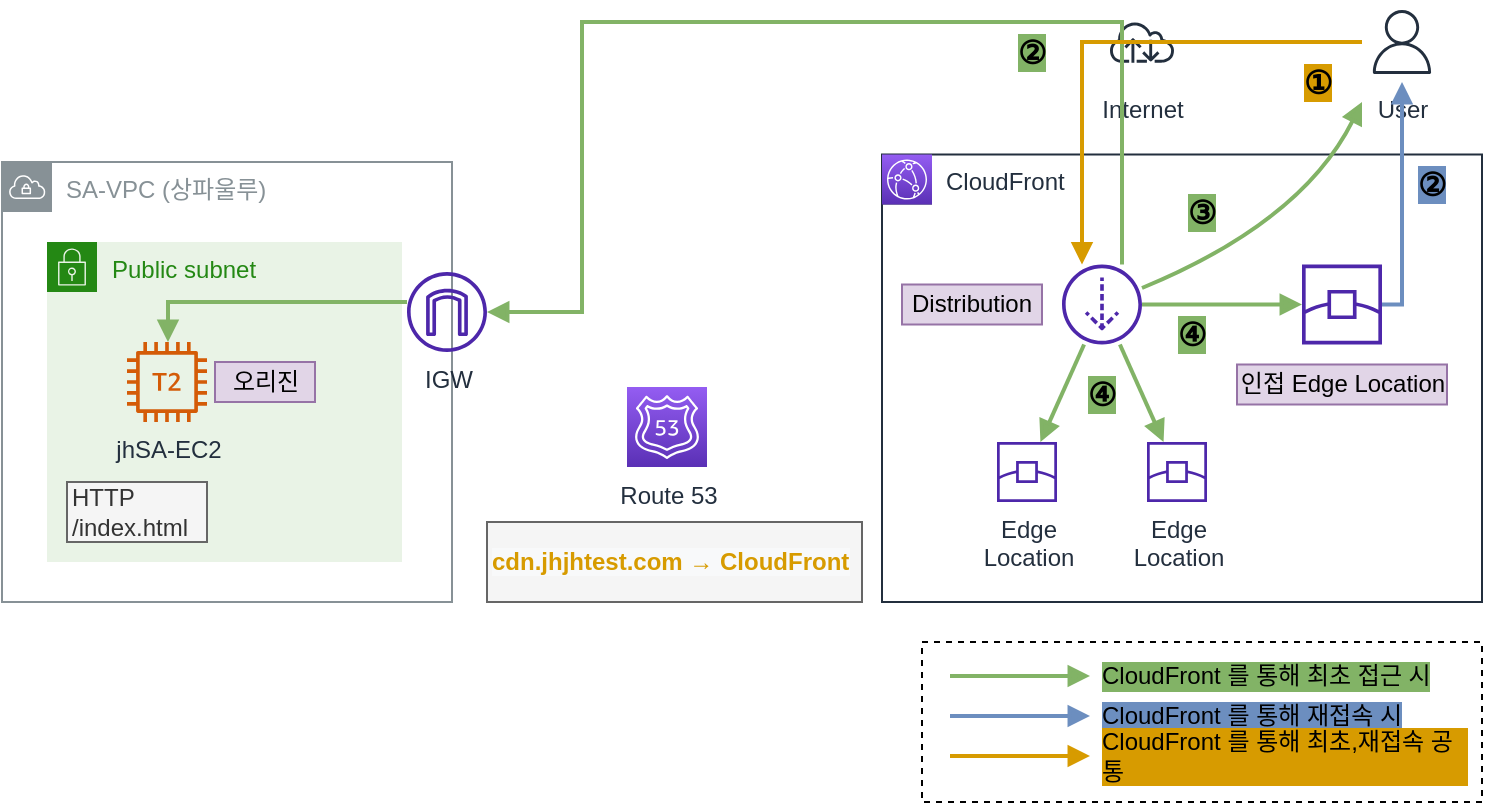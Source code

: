 <mxfile version="20.6.2" type="device"><diagram id="4AltwW_HeMQ4KG0JovN9" name="페이지-1"><mxGraphModel dx="972" dy="892" grid="1" gridSize="10" guides="1" tooltips="1" connect="1" arrows="1" fold="1" page="1" pageScale="1" pageWidth="827" pageHeight="1169" math="0" shadow="0"><root><mxCell id="0"/><mxCell id="1" parent="0"/><mxCell id="DAeAF4lkeW4bf07sI3j--1" value="SA-VPC (상파울루)" style="sketch=0;outlineConnect=0;gradientColor=none;html=1;whiteSpace=wrap;fontSize=12;fontStyle=0;shape=mxgraph.aws4.group;grIcon=mxgraph.aws4.group_vpc;strokeColor=#879196;fillColor=none;verticalAlign=top;align=left;spacingLeft=30;fontColor=#879196;dashed=0;" parent="1" vertex="1"><mxGeometry x="40" y="140" width="225" height="220" as="geometry"/></mxCell><mxCell id="DAeAF4lkeW4bf07sI3j--2" value="Public subnet" style="points=[[0,0],[0.25,0],[0.5,0],[0.75,0],[1,0],[1,0.25],[1,0.5],[1,0.75],[1,1],[0.75,1],[0.5,1],[0.25,1],[0,1],[0,0.75],[0,0.5],[0,0.25]];outlineConnect=0;gradientColor=none;html=1;whiteSpace=wrap;fontSize=12;fontStyle=0;container=1;pointerEvents=0;collapsible=0;recursiveResize=0;shape=mxgraph.aws4.group;grIcon=mxgraph.aws4.group_security_group;grStroke=0;strokeColor=#248814;fillColor=#E9F3E6;verticalAlign=top;align=left;spacingLeft=30;fontColor=#248814;dashed=0;" parent="1" vertex="1"><mxGeometry x="62.5" y="180" width="177.5" height="160" as="geometry"/></mxCell><mxCell id="DAeAF4lkeW4bf07sI3j--3" value="jhSA-EC2" style="sketch=0;outlineConnect=0;fontColor=#232F3E;gradientColor=none;fillColor=#D45B07;strokeColor=none;dashed=0;verticalLabelPosition=bottom;verticalAlign=top;align=center;html=1;fontSize=12;fontStyle=0;aspect=fixed;pointerEvents=1;shape=mxgraph.aws4.t2_instance;" parent="1" vertex="1"><mxGeometry x="102.5" y="230" width="40" height="40" as="geometry"/></mxCell><mxCell id="DAeAF4lkeW4bf07sI3j--4" value="HTTP&lt;br&gt;&lt;div style=&quot;&quot;&gt;&lt;span style=&quot;background-color: initial;&quot;&gt;/index.html&lt;/span&gt;&lt;/div&gt;" style="text;html=1;strokeColor=#666666;fillColor=#f5f5f5;align=left;verticalAlign=middle;whiteSpace=wrap;rounded=0;fontSize=12;fontColor=#333333;" parent="1" vertex="1"><mxGeometry x="72.5" y="300" width="70" height="30" as="geometry"/></mxCell><mxCell id="DAeAF4lkeW4bf07sI3j--5" value="오리진" style="text;html=1;strokeColor=#9673a6;fillColor=#e1d5e7;align=center;verticalAlign=middle;whiteSpace=wrap;rounded=0;" parent="1" vertex="1"><mxGeometry x="146.5" y="240" width="50" height="20" as="geometry"/></mxCell><mxCell id="DAeAF4lkeW4bf07sI3j--7" style="edgeStyle=orthogonalEdgeStyle;rounded=0;orthogonalLoop=1;jettySize=auto;html=1;strokeWidth=2;endArrow=block;endFill=1;fillColor=#d5e8d4;strokeColor=#82b366;" parent="1" source="DAeAF4lkeW4bf07sI3j--8" target="DAeAF4lkeW4bf07sI3j--3" edge="1"><mxGeometry relative="1" as="geometry"><Array as="points"><mxPoint x="123" y="210"/></Array></mxGeometry></mxCell><mxCell id="DAeAF4lkeW4bf07sI3j--8" value="IGW" style="sketch=0;outlineConnect=0;fontColor=#232F3E;gradientColor=none;fillColor=#4D27AA;strokeColor=none;dashed=0;verticalLabelPosition=bottom;verticalAlign=top;align=center;html=1;fontSize=12;fontStyle=0;aspect=fixed;pointerEvents=1;shape=mxgraph.aws4.internet_gateway;" parent="1" vertex="1"><mxGeometry x="242.5" y="195" width="40" height="40" as="geometry"/></mxCell><mxCell id="DAeAF4lkeW4bf07sI3j--9" value="Route 53" style="sketch=0;points=[[0,0,0],[0.25,0,0],[0.5,0,0],[0.75,0,0],[1,0,0],[0,1,0],[0.25,1,0],[0.5,1,0],[0.75,1,0],[1,1,0],[0,0.25,0],[0,0.5,0],[0,0.75,0],[1,0.25,0],[1,0.5,0],[1,0.75,0]];outlineConnect=0;fontColor=#232F3E;gradientColor=#945DF2;gradientDirection=north;fillColor=#5A30B5;strokeColor=#ffffff;dashed=0;verticalLabelPosition=bottom;verticalAlign=top;align=center;html=1;fontSize=12;fontStyle=0;aspect=fixed;shape=mxgraph.aws4.resourceIcon;resIcon=mxgraph.aws4.route_53;" parent="1" vertex="1"><mxGeometry x="352.5" y="252.5" width="40" height="40" as="geometry"/></mxCell><mxCell id="DAeAF4lkeW4bf07sI3j--10" value="&lt;span style=&quot;font-family: Helvetica; font-size: 12px; font-style: normal; font-variant-ligatures: normal; font-variant-caps: normal; letter-spacing: normal; orphans: 2; text-indent: 0px; text-transform: none; widows: 2; word-spacing: 0px; -webkit-text-stroke-width: 0px; background-color: rgb(248, 249, 250); text-decoration-thickness: initial; text-decoration-style: initial; text-decoration-color: initial; float: none; display: inline !important;&quot;&gt;&lt;b style=&quot;&quot;&gt;&lt;font color=&quot;#d79b00&quot;&gt;cdn.jhjhtest.com → CloudFront&lt;/font&gt;&lt;/b&gt;&lt;/span&gt;" style="text;html=1;strokeColor=#666666;fillColor=#f5f5f5;align=left;verticalAlign=middle;whiteSpace=wrap;rounded=0;fontColor=#333333;" parent="1" vertex="1"><mxGeometry x="282.5" y="320" width="187.5" height="40" as="geometry"/></mxCell><mxCell id="DAeAF4lkeW4bf07sI3j--11" value="CloudFront" style="points=[[0,0],[0.25,0],[0.5,0],[0.75,0],[1,0],[1,0.25],[1,0.5],[1,0.75],[1,1],[0.75,1],[0.5,1],[0.25,1],[0,1],[0,0.75],[0,0.5],[0,0.25]];outlineConnect=0;gradientColor=none;html=1;whiteSpace=wrap;fontSize=12;fontStyle=0;container=1;pointerEvents=0;collapsible=0;recursiveResize=0;shape=mxgraph.aws4.group;grIcon=mxgraph.aws4.group_aws_cloud_alt;strokeColor=#232F3E;fillColor=none;verticalAlign=top;align=left;spacingLeft=30;fontColor=#232F3E;dashed=0;" parent="1" vertex="1"><mxGeometry x="480" y="136.25" width="300" height="223.75" as="geometry"/></mxCell><mxCell id="DAeAF4lkeW4bf07sI3j--12" value="" style="sketch=0;points=[[0,0,0],[0.25,0,0],[0.5,0,0],[0.75,0,0],[1,0,0],[0,1,0],[0.25,1,0],[0.5,1,0],[0.75,1,0],[1,1,0],[0,0.25,0],[0,0.5,0],[0,0.75,0],[1,0.25,0],[1,0.5,0],[1,0.75,0]];outlineConnect=0;fontColor=#232F3E;gradientColor=#945DF2;gradientDirection=north;fillColor=#5A30B5;strokeColor=#ffffff;dashed=0;verticalLabelPosition=bottom;verticalAlign=top;align=center;html=1;fontSize=12;fontStyle=0;aspect=fixed;shape=mxgraph.aws4.resourceIcon;resIcon=mxgraph.aws4.cloudfront;" parent="DAeAF4lkeW4bf07sI3j--11" vertex="1"><mxGeometry width="25" height="25" as="geometry"/></mxCell><mxCell id="DAeAF4lkeW4bf07sI3j--13" style="edgeStyle=orthogonalEdgeStyle;rounded=0;orthogonalLoop=1;jettySize=auto;html=1;strokeWidth=2;endArrow=block;endFill=1;fillColor=#d5e8d4;strokeColor=#82b366;" parent="DAeAF4lkeW4bf07sI3j--11" source="DAeAF4lkeW4bf07sI3j--14" target="DAeAF4lkeW4bf07sI3j--16" edge="1"><mxGeometry relative="1" as="geometry"/></mxCell><mxCell id="DAeAF4lkeW4bf07sI3j--14" value="" style="sketch=0;outlineConnect=0;fontColor=#232F3E;gradientColor=none;fillColor=#4D27AA;strokeColor=none;dashed=0;verticalLabelPosition=bottom;verticalAlign=top;align=center;html=1;fontSize=12;fontStyle=0;aspect=fixed;pointerEvents=1;shape=mxgraph.aws4.download_distribution;" parent="DAeAF4lkeW4bf07sI3j--11" vertex="1"><mxGeometry x="90" y="55" width="40" height="40" as="geometry"/></mxCell><mxCell id="DAeAF4lkeW4bf07sI3j--15" value="Distribution" style="text;html=1;strokeColor=#9673a6;fillColor=#e1d5e7;align=center;verticalAlign=middle;whiteSpace=wrap;rounded=0;" parent="DAeAF4lkeW4bf07sI3j--11" vertex="1"><mxGeometry x="10" y="65" width="70" height="20" as="geometry"/></mxCell><mxCell id="DAeAF4lkeW4bf07sI3j--16" value="" style="sketch=0;outlineConnect=0;fontColor=#232F3E;gradientColor=none;fillColor=#4D27AA;strokeColor=none;dashed=0;verticalLabelPosition=bottom;verticalAlign=top;align=center;html=1;fontSize=12;fontStyle=0;aspect=fixed;pointerEvents=1;shape=mxgraph.aws4.edge_location;" parent="DAeAF4lkeW4bf07sI3j--11" vertex="1"><mxGeometry x="210" y="55" width="40" height="40" as="geometry"/></mxCell><mxCell id="DAeAF4lkeW4bf07sI3j--17" value="인접 Edge Location" style="text;html=1;strokeColor=#9673a6;fillColor=#e1d5e7;align=center;verticalAlign=middle;whiteSpace=wrap;rounded=0;" parent="DAeAF4lkeW4bf07sI3j--11" vertex="1"><mxGeometry x="177.5" y="105" width="105" height="20" as="geometry"/></mxCell><mxCell id="DAeAF4lkeW4bf07sI3j--18" value="Edge&lt;br&gt;Location" style="sketch=0;outlineConnect=0;fontColor=#232F3E;gradientColor=none;fillColor=#4D27AA;strokeColor=none;dashed=0;verticalLabelPosition=bottom;verticalAlign=top;align=center;html=1;fontSize=12;fontStyle=0;aspect=fixed;pointerEvents=1;shape=mxgraph.aws4.edge_location;" parent="DAeAF4lkeW4bf07sI3j--11" vertex="1"><mxGeometry x="57.5" y="143.75" width="30" height="30" as="geometry"/></mxCell><mxCell id="DAeAF4lkeW4bf07sI3j--19" value="Edge&lt;br&gt;Location" style="sketch=0;outlineConnect=0;fontColor=#232F3E;gradientColor=none;fillColor=#4D27AA;strokeColor=none;dashed=0;verticalLabelPosition=bottom;verticalAlign=top;align=center;html=1;fontSize=12;fontStyle=0;aspect=fixed;pointerEvents=1;shape=mxgraph.aws4.edge_location;" parent="DAeAF4lkeW4bf07sI3j--11" vertex="1"><mxGeometry x="132.5" y="143.75" width="30" height="30" as="geometry"/></mxCell><mxCell id="DAeAF4lkeW4bf07sI3j--20" value="" style="endArrow=block;html=1;rounded=0;strokeWidth=2;fillColor=#d5e8d4;strokeColor=#82b366;endFill=1;" parent="DAeAF4lkeW4bf07sI3j--11" source="DAeAF4lkeW4bf07sI3j--14" target="DAeAF4lkeW4bf07sI3j--18" edge="1"><mxGeometry width="50" height="50" relative="1" as="geometry"><mxPoint x="-80" y="143.75" as="sourcePoint"/><mxPoint x="-30" y="93.75" as="targetPoint"/></mxGeometry></mxCell><mxCell id="DAeAF4lkeW4bf07sI3j--21" value="" style="endArrow=block;html=1;rounded=0;strokeWidth=2;endFill=1;fillColor=#d5e8d4;strokeColor=#82b366;" parent="DAeAF4lkeW4bf07sI3j--11" source="DAeAF4lkeW4bf07sI3j--14" target="DAeAF4lkeW4bf07sI3j--19" edge="1"><mxGeometry width="50" height="50" relative="1" as="geometry"><mxPoint x="-30" y="325.75" as="sourcePoint"/><mxPoint x="20" y="275.75" as="targetPoint"/></mxGeometry></mxCell><mxCell id="DAeAF4lkeW4bf07sI3j--22" value="③" style="text;html=1;strokeColor=none;fillColor=none;align=center;verticalAlign=middle;whiteSpace=wrap;rounded=0;fontSize=16;labelBackgroundColor=#82B366;fontStyle=1" parent="DAeAF4lkeW4bf07sI3j--11" vertex="1"><mxGeometry x="140" y="13.75" width="40" height="30" as="geometry"/></mxCell><mxCell id="DAeAF4lkeW4bf07sI3j--23" value="④" style="text;html=1;strokeColor=none;fillColor=none;align=center;verticalAlign=middle;whiteSpace=wrap;rounded=0;labelBackgroundColor=#82B366;fontSize=16;fontStyle=1" parent="DAeAF4lkeW4bf07sI3j--11" vertex="1"><mxGeometry x="140" y="75" width="30" height="30" as="geometry"/></mxCell><mxCell id="DAeAF4lkeW4bf07sI3j--24" value="④" style="text;html=1;strokeColor=none;fillColor=none;align=center;verticalAlign=middle;whiteSpace=wrap;rounded=0;labelBackgroundColor=#82B366;fontSize=16;fontStyle=1" parent="DAeAF4lkeW4bf07sI3j--11" vertex="1"><mxGeometry x="95" y="105" width="30" height="30" as="geometry"/></mxCell><mxCell id="DAeAF4lkeW4bf07sI3j--25" value="②" style="text;html=1;strokeColor=none;fillColor=none;align=center;verticalAlign=middle;whiteSpace=wrap;rounded=0;labelBackgroundColor=#6C8EBF;fontSize=16;fontStyle=1" parent="DAeAF4lkeW4bf07sI3j--11" vertex="1"><mxGeometry x="260" width="30" height="30" as="geometry"/></mxCell><mxCell id="DAeAF4lkeW4bf07sI3j--27" value="User" style="sketch=0;outlineConnect=0;fontColor=#232F3E;gradientColor=none;strokeColor=#232F3E;fillColor=#ffffff;dashed=0;verticalLabelPosition=bottom;verticalAlign=top;align=center;html=1;fontSize=12;fontStyle=0;aspect=fixed;shape=mxgraph.aws4.resourceIcon;resIcon=mxgraph.aws4.user;" parent="1" vertex="1"><mxGeometry x="720" y="60" width="40" height="40" as="geometry"/></mxCell><mxCell id="DAeAF4lkeW4bf07sI3j--28" value="" style="rounded=0;whiteSpace=wrap;html=1;labelBackgroundColor=none;fontColor=#000000;dashed=1;" parent="1" vertex="1"><mxGeometry x="500" y="380" width="280" height="80" as="geometry"/></mxCell><mxCell id="DAeAF4lkeW4bf07sI3j--30" value="" style="endArrow=block;html=1;rounded=0;strokeColor=#82b366;strokeWidth=2;endFill=1;fillColor=#d5e8d4;" parent="1" edge="1"><mxGeometry width="50" height="50" relative="1" as="geometry"><mxPoint x="514" y="397" as="sourcePoint"/><mxPoint x="584" y="397" as="targetPoint"/></mxGeometry></mxCell><mxCell id="DAeAF4lkeW4bf07sI3j--32" value="CloudFront 를 통해 최초 접근 시" style="text;html=1;strokeColor=none;fillColor=none;align=left;verticalAlign=middle;whiteSpace=wrap;rounded=0;labelBackgroundColor=#82B366;" parent="1" vertex="1"><mxGeometry x="588" y="387" width="185" height="20" as="geometry"/></mxCell><mxCell id="DAeAF4lkeW4bf07sI3j--36" value="Internet" style="sketch=0;outlineConnect=0;fontColor=#232F3E;gradientColor=none;strokeColor=#232F3E;fillColor=#ffffff;dashed=0;verticalLabelPosition=bottom;verticalAlign=top;align=center;html=1;fontSize=12;fontStyle=0;aspect=fixed;shape=mxgraph.aws4.resourceIcon;resIcon=mxgraph.aws4.internet;" parent="1" vertex="1"><mxGeometry x="590" y="60" width="40" height="40" as="geometry"/></mxCell><mxCell id="DAeAF4lkeW4bf07sI3j--37" style="edgeStyle=orthogonalEdgeStyle;rounded=0;orthogonalLoop=1;jettySize=auto;html=1;strokeWidth=2;endArrow=block;endFill=1;fillColor=#d5e8d4;strokeColor=#82b366;" parent="1" source="DAeAF4lkeW4bf07sI3j--14" target="DAeAF4lkeW4bf07sI3j--8" edge="1"><mxGeometry relative="1" as="geometry"><Array as="points"><mxPoint x="600" y="70"/><mxPoint x="330" y="70"/><mxPoint x="330" y="215"/></Array></mxGeometry></mxCell><mxCell id="DAeAF4lkeW4bf07sI3j--38" style="edgeStyle=orthogonalEdgeStyle;rounded=0;orthogonalLoop=1;jettySize=auto;html=1;strokeWidth=2;endArrow=block;endFill=1;fillColor=#ffe6cc;strokeColor=#d79b00;" parent="1" source="DAeAF4lkeW4bf07sI3j--27" target="DAeAF4lkeW4bf07sI3j--14" edge="1"><mxGeometry relative="1" as="geometry"><Array as="points"><mxPoint x="580" y="80"/></Array></mxGeometry></mxCell><mxCell id="DAeAF4lkeW4bf07sI3j--39" value="" style="curved=1;endArrow=block;html=1;rounded=0;strokeWidth=2;fillColor=#d5e8d4;strokeColor=#82b366;endFill=1;" parent="1" source="DAeAF4lkeW4bf07sI3j--14" edge="1"><mxGeometry width="50" height="50" relative="1" as="geometry"><mxPoint x="400" y="220" as="sourcePoint"/><mxPoint x="720" y="110" as="targetPoint"/><Array as="points"><mxPoint x="690" y="170"/></Array></mxGeometry></mxCell><mxCell id="DAeAF4lkeW4bf07sI3j--40" value="①" style="text;html=1;strokeColor=none;fillColor=none;align=center;verticalAlign=middle;whiteSpace=wrap;rounded=0;fontSize=16;fontStyle=1;labelBackgroundColor=#D79B00;" parent="1" vertex="1"><mxGeometry x="682.5" y="90" width="30" height="20" as="geometry"/></mxCell><mxCell id="DAeAF4lkeW4bf07sI3j--41" value="②" style="text;html=1;strokeColor=none;fillColor=none;align=center;verticalAlign=middle;whiteSpace=wrap;rounded=0;labelBackgroundColor=#82B366;fontSize=16;fontStyle=1" parent="1" vertex="1"><mxGeometry x="540" y="70" width="30" height="30" as="geometry"/></mxCell><mxCell id="DAeAF4lkeW4bf07sI3j--42" style="edgeStyle=orthogonalEdgeStyle;rounded=0;orthogonalLoop=1;jettySize=auto;html=1;strokeWidth=2;endArrow=block;endFill=1;fillColor=#dae8fc;strokeColor=#6c8ebf;" parent="1" source="DAeAF4lkeW4bf07sI3j--16" target="DAeAF4lkeW4bf07sI3j--27" edge="1"><mxGeometry relative="1" as="geometry"><Array as="points"><mxPoint x="740" y="211"/></Array></mxGeometry></mxCell><mxCell id="DAeAF4lkeW4bf07sI3j--43" value="" style="endArrow=block;html=1;rounded=0;strokeColor=#6c8ebf;strokeWidth=2;endFill=1;fillColor=#dae8fc;" parent="1" edge="1"><mxGeometry width="50" height="50" relative="1" as="geometry"><mxPoint x="514" y="417" as="sourcePoint"/><mxPoint x="584" y="417" as="targetPoint"/></mxGeometry></mxCell><mxCell id="DAeAF4lkeW4bf07sI3j--44" value="CloudFront 를 통해 재접속 시" style="text;html=1;strokeColor=none;fillColor=none;align=left;verticalAlign=middle;whiteSpace=wrap;rounded=0;labelBackgroundColor=#6C8EBF;" parent="1" vertex="1"><mxGeometry x="588" y="407" width="185" height="20" as="geometry"/></mxCell><mxCell id="DAeAF4lkeW4bf07sI3j--45" value="" style="endArrow=block;html=1;rounded=0;strokeColor=#d79b00;strokeWidth=2;endFill=1;fillColor=#ffe6cc;" parent="1" edge="1"><mxGeometry width="50" height="50" relative="1" as="geometry"><mxPoint x="514" y="437" as="sourcePoint"/><mxPoint x="584" y="437" as="targetPoint"/></mxGeometry></mxCell><mxCell id="DAeAF4lkeW4bf07sI3j--46" value="CloudFront 를 통해 최초,재접속 공통" style="text;html=1;strokeColor=none;fillColor=none;align=left;verticalAlign=middle;whiteSpace=wrap;rounded=0;labelBackgroundColor=#D79B00;" parent="1" vertex="1"><mxGeometry x="588" y="427" width="185" height="20" as="geometry"/></mxCell></root></mxGraphModel></diagram></mxfile>